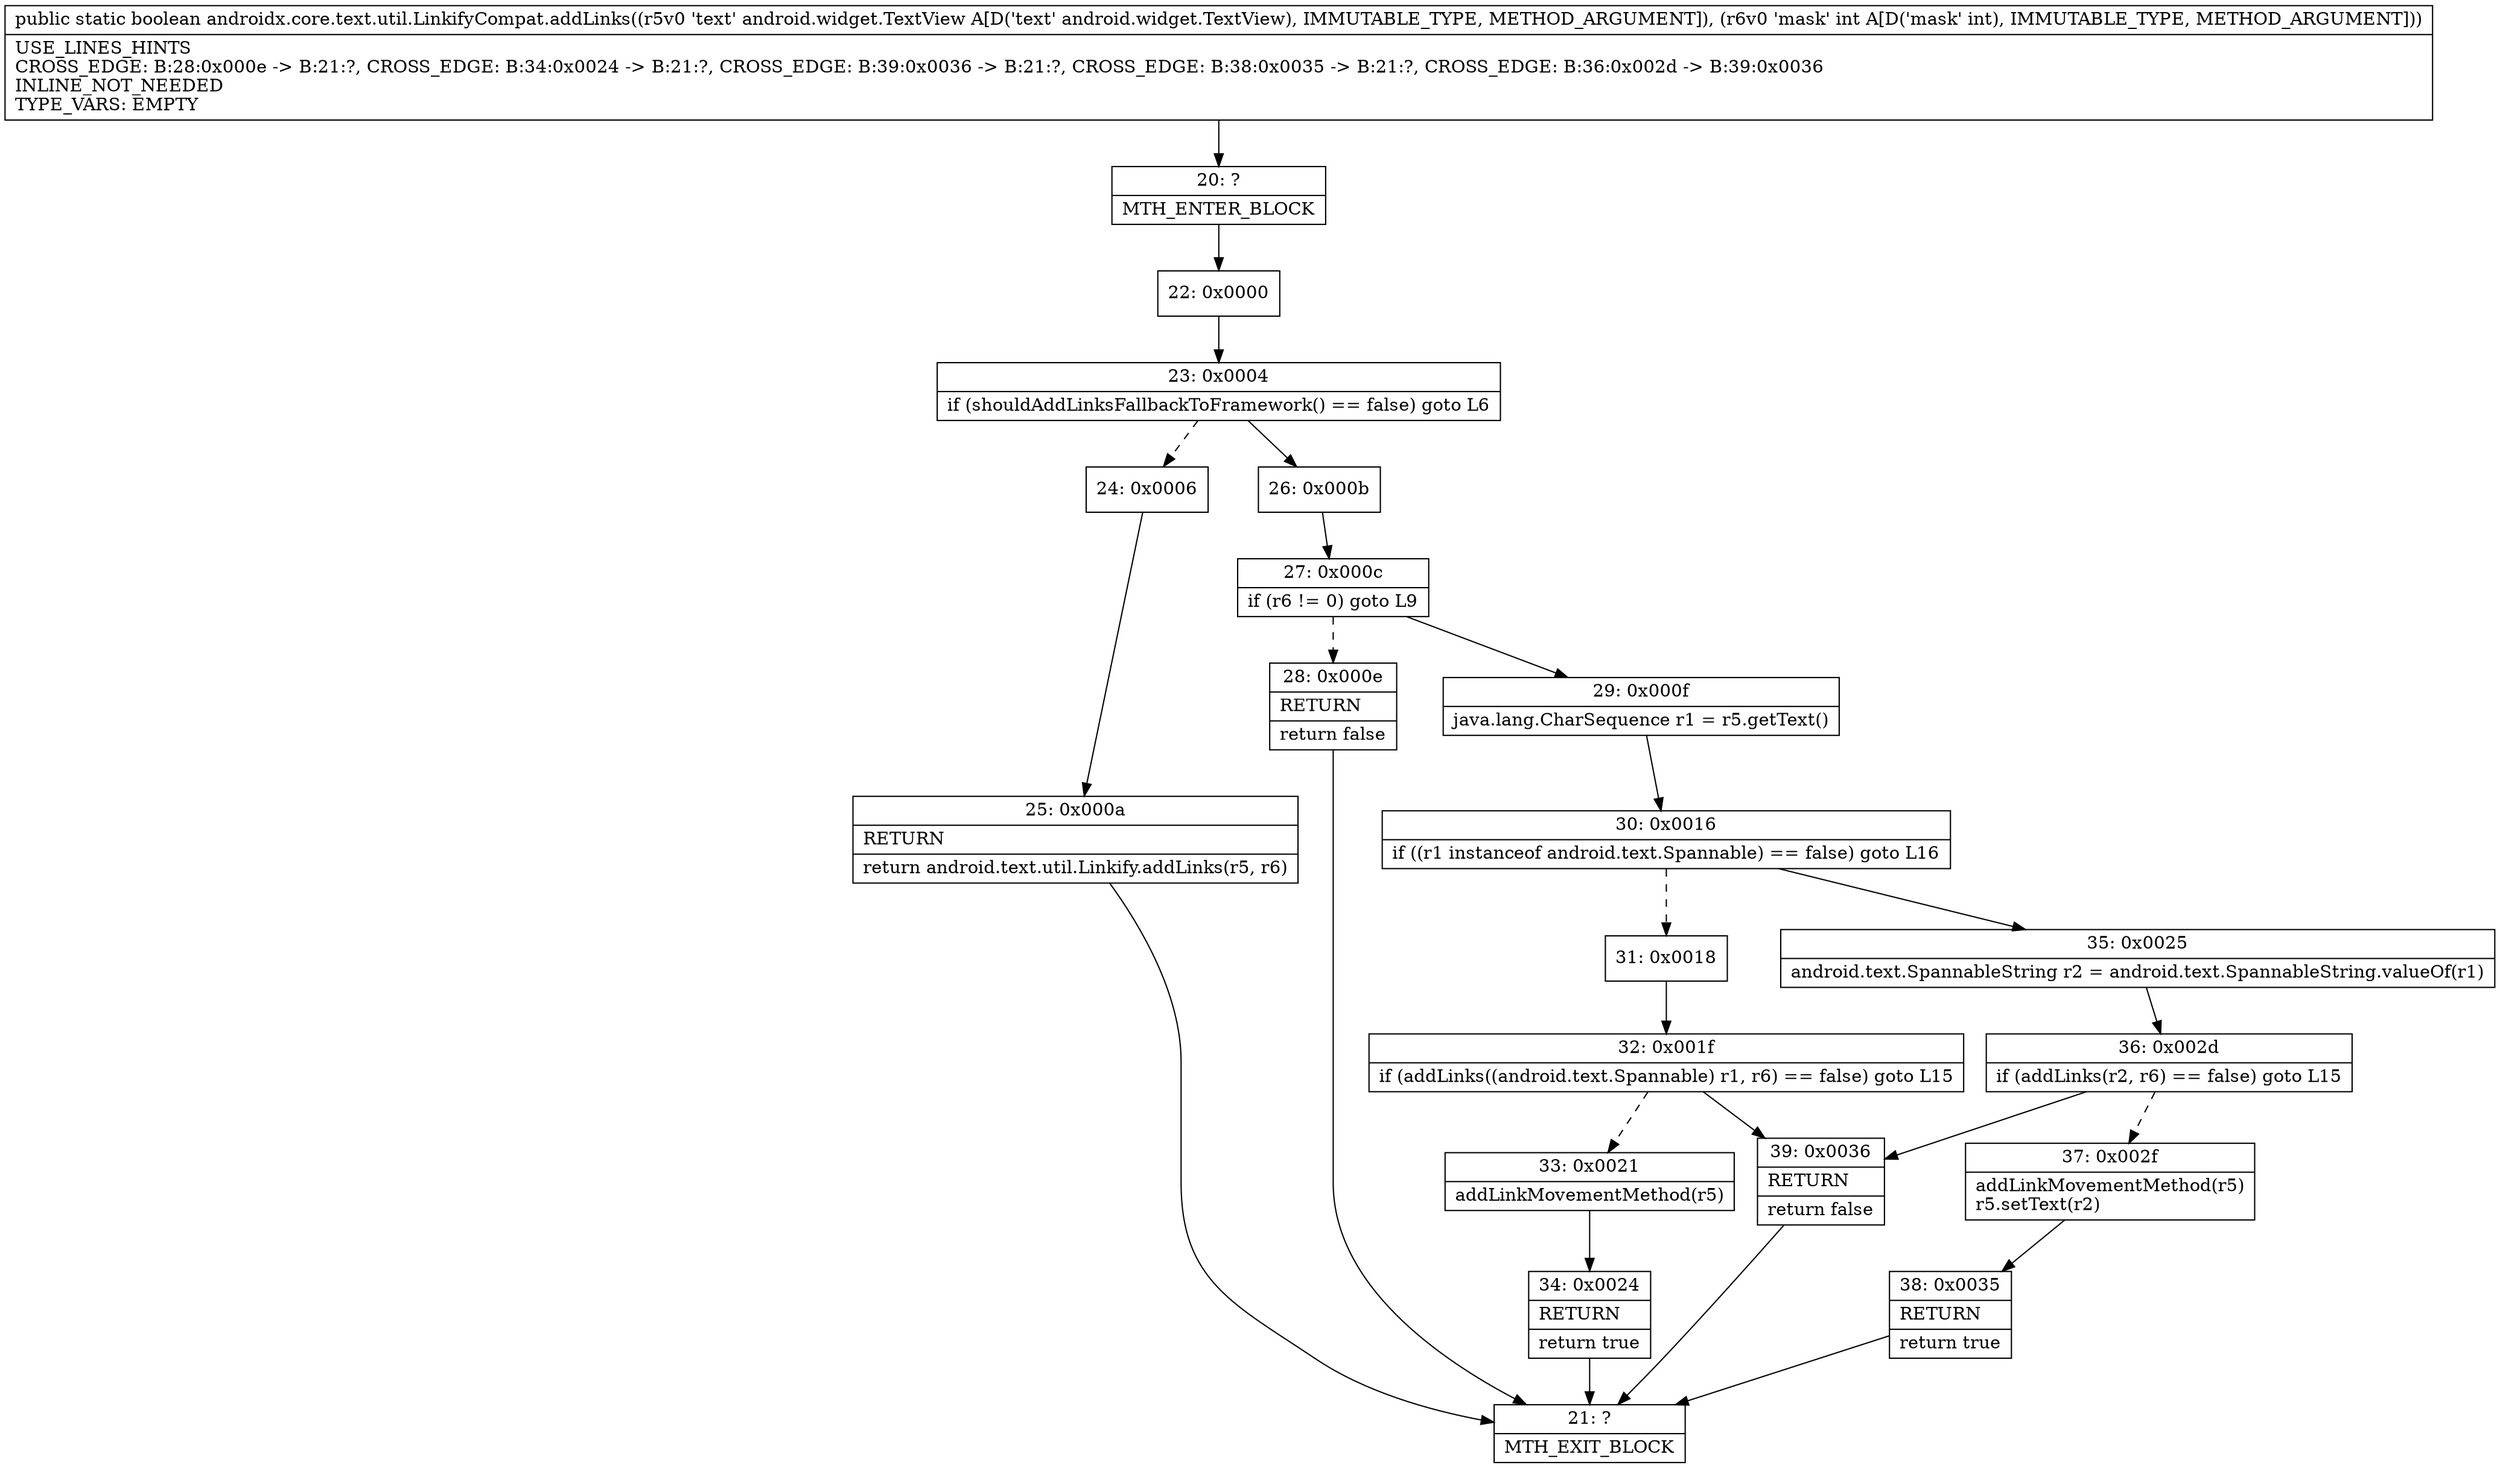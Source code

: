 digraph "CFG forandroidx.core.text.util.LinkifyCompat.addLinks(Landroid\/widget\/TextView;I)Z" {
Node_20 [shape=record,label="{20\:\ ?|MTH_ENTER_BLOCK\l}"];
Node_22 [shape=record,label="{22\:\ 0x0000}"];
Node_23 [shape=record,label="{23\:\ 0x0004|if (shouldAddLinksFallbackToFramework() == false) goto L6\l}"];
Node_24 [shape=record,label="{24\:\ 0x0006}"];
Node_25 [shape=record,label="{25\:\ 0x000a|RETURN\l|return android.text.util.Linkify.addLinks(r5, r6)\l}"];
Node_21 [shape=record,label="{21\:\ ?|MTH_EXIT_BLOCK\l}"];
Node_26 [shape=record,label="{26\:\ 0x000b}"];
Node_27 [shape=record,label="{27\:\ 0x000c|if (r6 != 0) goto L9\l}"];
Node_28 [shape=record,label="{28\:\ 0x000e|RETURN\l|return false\l}"];
Node_29 [shape=record,label="{29\:\ 0x000f|java.lang.CharSequence r1 = r5.getText()\l}"];
Node_30 [shape=record,label="{30\:\ 0x0016|if ((r1 instanceof android.text.Spannable) == false) goto L16\l}"];
Node_31 [shape=record,label="{31\:\ 0x0018}"];
Node_32 [shape=record,label="{32\:\ 0x001f|if (addLinks((android.text.Spannable) r1, r6) == false) goto L15\l}"];
Node_33 [shape=record,label="{33\:\ 0x0021|addLinkMovementMethod(r5)\l}"];
Node_34 [shape=record,label="{34\:\ 0x0024|RETURN\l|return true\l}"];
Node_39 [shape=record,label="{39\:\ 0x0036|RETURN\l|return false\l}"];
Node_35 [shape=record,label="{35\:\ 0x0025|android.text.SpannableString r2 = android.text.SpannableString.valueOf(r1)\l}"];
Node_36 [shape=record,label="{36\:\ 0x002d|if (addLinks(r2, r6) == false) goto L15\l}"];
Node_37 [shape=record,label="{37\:\ 0x002f|addLinkMovementMethod(r5)\lr5.setText(r2)\l}"];
Node_38 [shape=record,label="{38\:\ 0x0035|RETURN\l|return true\l}"];
MethodNode[shape=record,label="{public static boolean androidx.core.text.util.LinkifyCompat.addLinks((r5v0 'text' android.widget.TextView A[D('text' android.widget.TextView), IMMUTABLE_TYPE, METHOD_ARGUMENT]), (r6v0 'mask' int A[D('mask' int), IMMUTABLE_TYPE, METHOD_ARGUMENT]))  | USE_LINES_HINTS\lCROSS_EDGE: B:28:0x000e \-\> B:21:?, CROSS_EDGE: B:34:0x0024 \-\> B:21:?, CROSS_EDGE: B:39:0x0036 \-\> B:21:?, CROSS_EDGE: B:38:0x0035 \-\> B:21:?, CROSS_EDGE: B:36:0x002d \-\> B:39:0x0036\lINLINE_NOT_NEEDED\lTYPE_VARS: EMPTY\l}"];
MethodNode -> Node_20;Node_20 -> Node_22;
Node_22 -> Node_23;
Node_23 -> Node_24[style=dashed];
Node_23 -> Node_26;
Node_24 -> Node_25;
Node_25 -> Node_21;
Node_26 -> Node_27;
Node_27 -> Node_28[style=dashed];
Node_27 -> Node_29;
Node_28 -> Node_21;
Node_29 -> Node_30;
Node_30 -> Node_31[style=dashed];
Node_30 -> Node_35;
Node_31 -> Node_32;
Node_32 -> Node_33[style=dashed];
Node_32 -> Node_39;
Node_33 -> Node_34;
Node_34 -> Node_21;
Node_39 -> Node_21;
Node_35 -> Node_36;
Node_36 -> Node_37[style=dashed];
Node_36 -> Node_39;
Node_37 -> Node_38;
Node_38 -> Node_21;
}

